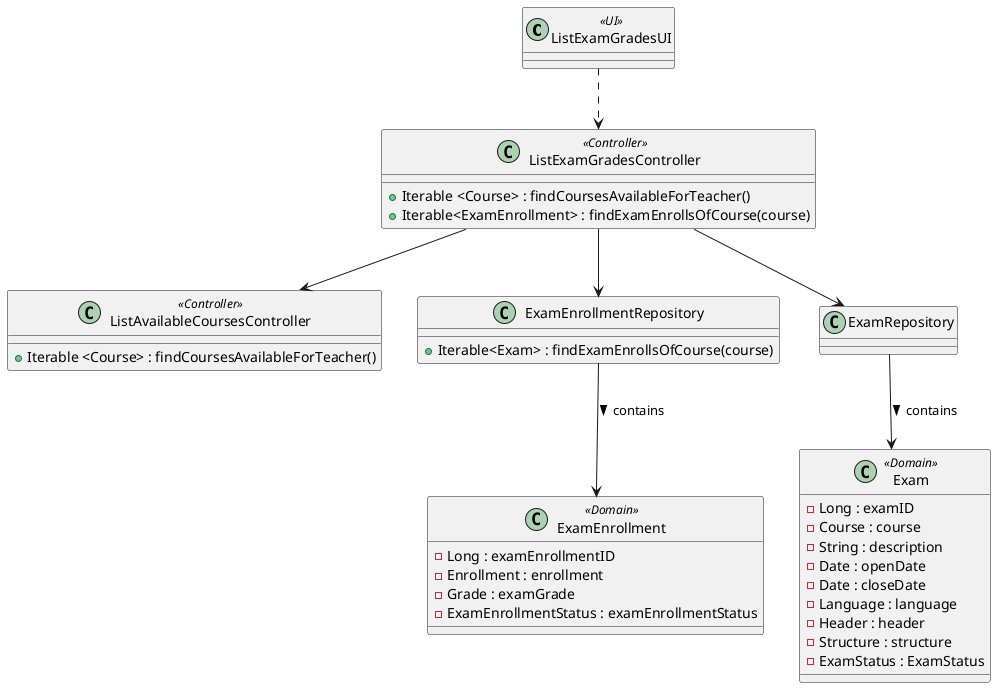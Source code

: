@startuml

class ListExamGradesUI <<UI>> {
}

class ListExamGradesController <<Controller>> {
    + Iterable <Course> : findCoursesAvailableForTeacher()
    + Iterable<ExamEnrollment> : findExamEnrollsOfCourse(course)
}

class ListAvailableCoursesController <<Controller>> {
    + Iterable <Course> : findCoursesAvailableForTeacher()
}

class Exam <<Domain>> {
    - Long : examID
    - Course : course
    - String : description
    - Date : openDate
    - Date : closeDate
    - Language : language
    - Header : header
    - Structure : structure
    - ExamStatus : ExamStatus
}

class ExamEnrollment <<Domain>> {
    - Long : examEnrollmentID
    - Enrollment : enrollment
    - Grade : examGrade
    - ExamEnrollmentStatus : examEnrollmentStatus
}

class ExamEnrollmentRepository {
    + Iterable<Exam> : findExamEnrollsOfCourse(course)
}


ListExamGradesUI ..> ListExamGradesController
ListExamGradesController --> ListAvailableCoursesController
ListExamGradesController --> ExamRepository
ExamRepository --> Exam : contains >
ListExamGradesController --> ExamEnrollmentRepository
ExamEnrollmentRepository --> ExamEnrollment : contains >


@enduml
